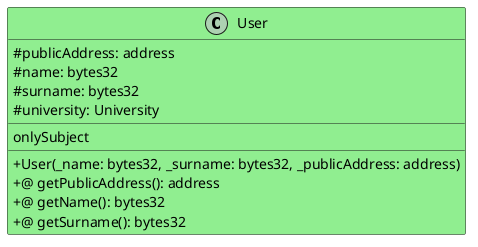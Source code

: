 @startuml
skinparam classAttributeIconSize 0
class User #LightGreen {
# publicAddress: address
# name: bytes32
# surname: bytes32
# university: University
__
onlySubject
__
+ User(_name: bytes32, _surname: bytes32, _publicAddress: address)
+@ getPublicAddress(): address
+@ getName(): bytes32
+@ getSurname(): bytes32
}
@enduml
